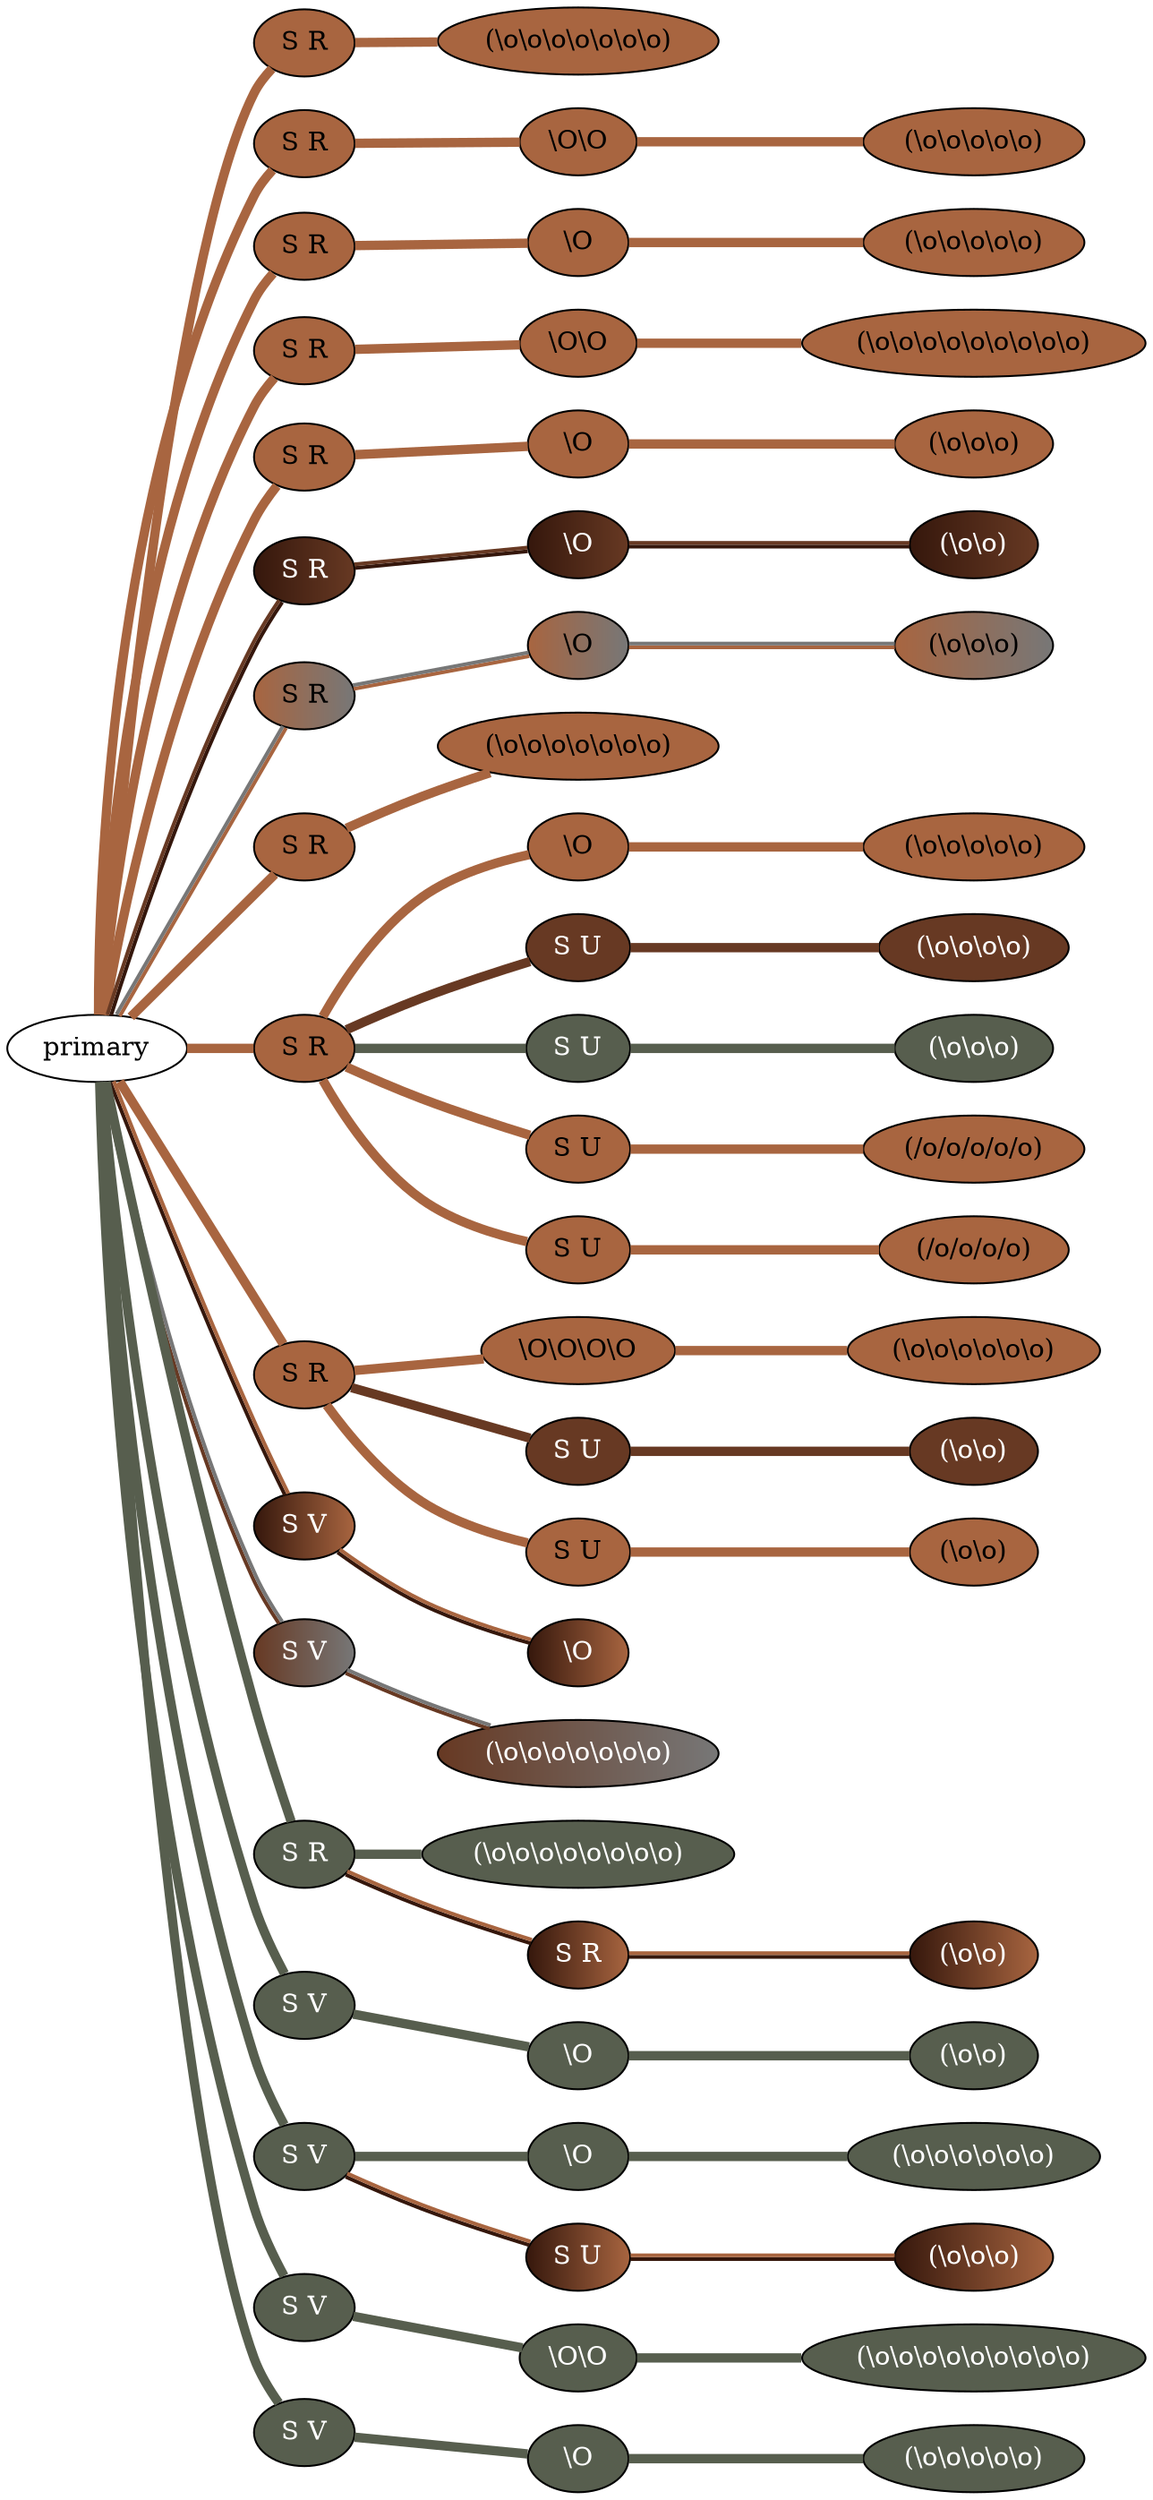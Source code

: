 graph {
 graph [rankdir=LR]
"1" [qtype="pendant_node", pendant_colors="#A86540", pendant_ply="S", pendant_attach="R", pendant_length="35.0", label="S R", style=filled, fillcolor="#A86540", fontcolor="#000000"]
"primary" -- "1" [qtype="pendant_link",penwidth=5,color="#A86540"]
"1:0" [qtype="knot_node", knot_value="7", knot_type="L", knot_position="27.5", knot_spin="Z", label="(\\o\\o\\o\\o\\o\\o\\o)", style=filled, fillcolor="#A86540" , fontcolor="#000000"]
"1" -- "1:0" [qtype="knot_link",penwidth=5,color="#A86540"]
"2" [qtype="pendant_node", pendant_colors="#A86540", pendant_ply="S", pendant_attach="R", pendant_length="56.5", label="S R", style=filled, fillcolor="#A86540", fontcolor="#000000"]
"primary" -- "2" [qtype="pendant_link",penwidth=5,color="#A86540"]
"2:0" [qtype="knot_node", knot_value="2", knot_type="S", knot_position="10.0", knot_spin="Z", label="\\O\\O", style=filled, fillcolor="#A86540" , fontcolor="#000000"]
"2" -- "2:0" [qtype="knot_link",penwidth=5,color="#A86540"]
"2:1" [qtype="knot_node", knot_value="5", knot_type="L", knot_position="30.0", knot_spin="Z", label="(\\o\\o\\o\\o\\o)", style=filled, fillcolor="#A86540" , fontcolor="#000000"]
"2:0" -- "2:1" [qtype="knot_link",penwidth=5,color="#A86540"]
"3" [qtype="pendant_node", pendant_colors="#A86540", pendant_ply="S", pendant_attach="R", pendant_length="54.0", label="S R", style=filled, fillcolor="#A86540", fontcolor="#000000"]
"primary" -- "3" [qtype="pendant_link",penwidth=5,color="#A86540"]
"3:0" [qtype="knot_node", knot_value="1", knot_type="S", knot_position="9.5", knot_spin="Z", label="\\O", style=filled, fillcolor="#A86540" , fontcolor="#000000"]
"3" -- "3:0" [qtype="knot_link",penwidth=5,color="#A86540"]
"3:1" [qtype="knot_node", knot_value="5", knot_type="L", knot_position="29.0", knot_spin="Z", label="(\\o\\o\\o\\o\\o)", style=filled, fillcolor="#A86540" , fontcolor="#000000"]
"3:0" -- "3:1" [qtype="knot_link",penwidth=5,color="#A86540"]
"4" [qtype="pendant_node", pendant_colors="#A86540", pendant_ply="S", pendant_attach="R", pendant_length="49.0", label="S R", style=filled, fillcolor="#A86540", fontcolor="#000000"]
"primary" -- "4" [qtype="pendant_link",penwidth=5,color="#A86540"]
"4:0" [qtype="knot_node", knot_value="2", knot_type="S", knot_position="10.0", knot_spin="Z", label="\\O\\O", style=filled, fillcolor="#A86540" , fontcolor="#000000"]
"4" -- "4:0" [qtype="knot_link",penwidth=5,color="#A86540"]
"4:1" [qtype="knot_node", knot_value="9", knot_type="L", knot_position="31.0", knot_spin="Z", label="(\\o\\o\\o\\o\\o\\o\\o\\o\\o)", style=filled, fillcolor="#A86540" , fontcolor="#000000"]
"4:0" -- "4:1" [qtype="knot_link",penwidth=5,color="#A86540"]
"5" [qtype="pendant_node", pendant_colors="#A86540", pendant_ply="S", pendant_attach="R", pendant_length="54.0", label="S R", style=filled, fillcolor="#A86540", fontcolor="#000000"]
"primary" -- "5" [qtype="pendant_link",penwidth=5,color="#A86540"]
"5:0" [qtype="knot_node", knot_value="1", knot_type="S", knot_position="10.0", knot_spin="Z", label="\\O", style=filled, fillcolor="#A86540" , fontcolor="#000000"]
"5" -- "5:0" [qtype="knot_link",penwidth=5,color="#A86540"]
"5:1" [qtype="knot_node", knot_value="3", knot_type="L", knot_position="30.5", knot_spin="Z", label="(\\o\\o\\o)", style=filled, fillcolor="#A86540" , fontcolor="#000000"]
"5:0" -- "5:1" [qtype="knot_link",penwidth=5,color="#A86540"]
"6" [qtype="pendant_node", pendant_colors="#35170C:#673923", pendant_ply="S", pendant_attach="R", pendant_length="49.0", label="S R", style=filled, fillcolor="#35170C:#673923", fontcolor="#ffffff"]
"primary" -- "6" [qtype="pendant_link",penwidth=2,color="#35170C:#673923"]
"6:0" [qtype="knot_node", knot_value="1", knot_type="S", knot_position="8.0", knot_spin="Z", label="\\O", style=filled, fillcolor="#35170C:#673923" , fontcolor="#ffffff"]
"6" -- "6:0" [qtype="knot_link",penwidth=2,color="#35170C:#673923"]
"6:1" [qtype="knot_node", knot_value="2", knot_type="L", knot_position="29.5", knot_spin="Z", label="(\\o\\o)", style=filled, fillcolor="#35170C:#673923" , fontcolor="#ffffff"]
"6:0" -- "6:1" [qtype="knot_link",penwidth=2,color="#35170C:#673923"]
"7" [qtype="pendant_node", pendant_colors="#A86540:#777777", pendant_ply="S", pendant_attach="R", pendant_length="50.5", label="S R", style=filled, fillcolor="#A86540:#777777", fontcolor="#000000"]
"primary" -- "7" [qtype="pendant_link",penwidth=2,color="#A86540:#777777"]
"7:0" [qtype="knot_node", knot_value="1", knot_type="S", knot_position="10.5", knot_spin="Z", label="\\O", style=filled, fillcolor="#A86540:#777777" , fontcolor="#000000"]
"7" -- "7:0" [qtype="knot_link",penwidth=2,color="#A86540:#777777"]
"7:1" [qtype="knot_node", knot_value="3", knot_type="L", knot_position="32.0", knot_spin="Z", label="(\\o\\o\\o)", style=filled, fillcolor="#A86540:#777777" , fontcolor="#000000"]
"7:0" -- "7:1" [qtype="knot_link",penwidth=2,color="#A86540:#777777"]
"8" [qtype="pendant_node", pendant_colors="#A86540", pendant_ply="S", pendant_attach="R", pendant_length="56.0", label="S R", style=filled, fillcolor="#A86540", fontcolor="#000000"]
"primary" -- "8" [qtype="pendant_link",penwidth=5,color="#A86540"]
"8:0" [qtype="knot_node", knot_value="7", knot_type="L", knot_position="33.5", knot_spin="Z", label="(\\o\\o\\o\\o\\o\\o\\o)", style=filled, fillcolor="#A86540" , fontcolor="#000000"]
"8" -- "8:0" [qtype="knot_link",penwidth=5,color="#A86540"]
"9" [qtype="pendant_node", pendant_colors="#A86540", pendant_ply="S", pendant_attach="R", pendant_length="50.5", label="S R", style=filled, fillcolor="#A86540", fontcolor="#000000"]
"primary" -- "9" [qtype="pendant_link",penwidth=5,color="#A86540"]
"9:0" [qtype="knot_node", knot_value="1", knot_type="S", knot_position="10.0", knot_spin="Z", label="\\O", style=filled, fillcolor="#A86540" , fontcolor="#000000"]
"9" -- "9:0" [qtype="knot_link",penwidth=5,color="#A86540"]
"9:1" [qtype="knot_node", knot_value="5", knot_type="L", knot_position="34.0", knot_spin="Z", label="(\\o\\o\\o\\o\\o)", style=filled, fillcolor="#A86540" , fontcolor="#000000"]
"9:0" -- "9:1" [qtype="knot_link",penwidth=5,color="#A86540"]
"9s1" [qtype="pendant_node", pendant_colors="#673923", pendant_ply="S", pendant_attach="U", pendant_length="31.5", label="S U", style=filled, fillcolor="#673923", fontcolor="#ffffff"]
"9" -- "9s1" [qtype="pendant_link",penwidth=5,color="#673923"]
"9s1:0" [qtype="knot_node", knot_value="4", knot_type="L", knot_position="5.0", knot_spin="Z", label="(\\o\\o\\o\\o)", style=filled, fillcolor="#673923" , fontcolor="#ffffff"]
"9s1" -- "9s1:0" [qtype="knot_link",penwidth=5,color="#673923"]
"9s2" [qtype="pendant_node", pendant_colors="#575E4E", pendant_ply="S", pendant_attach="U", pendant_length="26.5", label="S U", style=filled, fillcolor="#575E4E", fontcolor="#ffffff"]
"9" -- "9s2" [qtype="pendant_link",penwidth=5,color="#575E4E"]
"9s2:0" [qtype="knot_node", knot_value="3", knot_type="L", knot_position="3.5", knot_spin="Z", label="(\\o\\o\\o)", style=filled, fillcolor="#575E4E" , fontcolor="#ffffff"]
"9s2" -- "9s2:0" [qtype="knot_link",penwidth=5,color="#575E4E"]
"9s3" [qtype="pendant_node", pendant_colors="#A86540", pendant_ply="S", pendant_attach="U", pendant_length="11.5", label="S U", style=filled, fillcolor="#A86540", fontcolor="#000000"]
"9" -- "9s3" [qtype="pendant_link",penwidth=5,color="#A86540"]
"9s3:0" [qtype="knot_node", knot_value="5", knot_type="L", knot_position="5.0", knot_spin="S", label="(/o/o/o/o/o)", style=filled, fillcolor="#A86540" , fontcolor="#000000"]
"9s3" -- "9s3:0" [qtype="knot_link",penwidth=5,color="#A86540"]
"9s4" [qtype="pendant_node", pendant_colors="#A86540", pendant_ply="S", pendant_attach="U", pendant_length="16.5", label="S U", style=filled, fillcolor="#A86540", fontcolor="#000000"]
"9" -- "9s4" [qtype="pendant_link",penwidth=5,color="#A86540"]
"9s4:0" [qtype="knot_node", knot_value="4", knot_type="L", knot_position="2.5", knot_spin="S", label="(/o/o/o/o)", style=filled, fillcolor="#A86540" , fontcolor="#000000"]
"9s4" -- "9s4:0" [qtype="knot_link",penwidth=5,color="#A86540"]
"10" [qtype="pendant_node", pendant_colors="#A86540", pendant_ply="S", pendant_attach="R", pendant_length="49.5", label="S R", style=filled, fillcolor="#A86540", fontcolor="#000000"]
"primary" -- "10" [qtype="pendant_link",penwidth=5,color="#A86540"]
"10:0" [qtype="knot_node", knot_value="4", knot_type="S", knot_position="7.0", knot_spin="Z", label="\\O\\O\\O\\O", style=filled, fillcolor="#A86540" , fontcolor="#000000"]
"10" -- "10:0" [qtype="knot_link",penwidth=5,color="#A86540"]
"10:1" [qtype="knot_node", knot_value="6", knot_type="L", knot_position="26.5", knot_spin="Z", label="(\\o\\o\\o\\o\\o\\o)", style=filled, fillcolor="#A86540" , fontcolor="#000000"]
"10:0" -- "10:1" [qtype="knot_link",penwidth=5,color="#A86540"]
"10s1" [qtype="pendant_node", pendant_colors="#673923", pendant_ply="S", pendant_attach="U", pendant_length="61.0", label="S U", style=filled, fillcolor="#673923", fontcolor="#ffffff"]
"10" -- "10s1" [qtype="pendant_link",penwidth=5,color="#673923"]
"10s1:0" [qtype="knot_node", knot_value="2", knot_type="L", knot_position="12.5", knot_spin="Z", label="(\\o\\o)", style=filled, fillcolor="#673923" , fontcolor="#ffffff"]
"10s1" -- "10s1:0" [qtype="knot_link",penwidth=5,color="#673923"]
"10s2" [qtype="pendant_node", pendant_colors="#A86540", pendant_ply="S", pendant_attach="U", pendant_length="56.5", label="S U", style=filled, fillcolor="#A86540", fontcolor="#000000"]
"10" -- "10s2" [qtype="pendant_link",penwidth=5,color="#A86540"]
"10s2:0" [qtype="knot_node", knot_value="2", knot_type="L", knot_position="11.5", knot_spin="Z", label="(\\o\\o)", style=filled, fillcolor="#A86540" , fontcolor="#000000"]
"10s2" -- "10s2:0" [qtype="knot_link",penwidth=5,color="#A86540"]
"11" [qtype="pendant_node", pendant_colors="#35170C:#A86540", pendant_ply="S", pendant_attach="V", pendant_length="54.0", label="S V", style=filled, fillcolor="#35170C:#A86540", fontcolor="#ffffff"]
"primary" -- "11" [qtype="pendant_link",penwidth=2,color="#35170C:#A86540"]
"11:0" [qtype="knot_node", knot_value="1", knot_type="S", knot_position="8.0", knot_spin="Z", label="\\O", style=filled, fillcolor="#35170C:#A86540" , fontcolor="#ffffff"]
"11" -- "11:0" [qtype="knot_link",penwidth=2,color="#35170C:#A86540"]
"12" [qtype="pendant_node", pendant_colors="#673923:#777777", pendant_ply="S", pendant_attach="V", pendant_length="22.0", label="S V", style=filled, fillcolor="#673923:#777777", fontcolor="#ffffff"]
"primary" -- "12" [qtype="pendant_link",penwidth=2,color="#673923:#777777"]
"12:0" [qtype="knot_node", knot_value="7", knot_type="L", knot_position="11.0", knot_spin="Z", label="(\\o\\o\\o\\o\\o\\o\\o)", style=filled, fillcolor="#673923:#777777" , fontcolor="#ffffff"]
"12" -- "12:0" [qtype="knot_link",penwidth=2,color="#673923:#777777"]
"13" [qtype="pendant_node", pendant_colors="#575E4E", pendant_ply="S", pendant_attach="R", pendant_length="37.5", label="S R", style=filled, fillcolor="#575E4E", fontcolor="#ffffff"]
"primary" -- "13" [qtype="pendant_link",penwidth=5,color="#575E4E"]
"13:0" [qtype="knot_node", knot_value="8", knot_type="L", knot_position="18.5", knot_spin="Z", label="(\\o\\o\\o\\o\\o\\o\\o\\o)", style=filled, fillcolor="#575E4E" , fontcolor="#ffffff"]
"13" -- "13:0" [qtype="knot_link",penwidth=5,color="#575E4E"]
"13s1" [qtype="pendant_node", pendant_colors="#35170C:#A86540", pendant_ply="S", pendant_attach="R", pendant_length="23.5", label="S R", style=filled, fillcolor="#35170C:#A86540", fontcolor="#ffffff"]
"13" -- "13s1" [qtype="pendant_link",penwidth=2,color="#35170C:#A86540"]
"13s1:0" [qtype="knot_node", knot_value="2", knot_type="L", knot_position="14.5", knot_spin="Z", label="(\\o\\o)", style=filled, fillcolor="#35170C:#A86540" , fontcolor="#ffffff"]
"13s1" -- "13s1:0" [qtype="knot_link",penwidth=2,color="#35170C:#A86540"]
"14" [qtype="pendant_node", pendant_colors="#575E4E", pendant_ply="S", pendant_attach="V", pendant_length="44.0", label="S V", style=filled, fillcolor="#575E4E", fontcolor="#ffffff"]
"primary" -- "14" [qtype="pendant_link",penwidth=5,color="#575E4E"]
"14:0" [qtype="knot_node", knot_value="1", knot_type="S", knot_position="6.5", knot_spin="Z", label="\\O", style=filled, fillcolor="#575E4E" , fontcolor="#ffffff"]
"14" -- "14:0" [qtype="knot_link",penwidth=5,color="#575E4E"]
"14:1" [qtype="knot_node", knot_value="2", knot_type="L", knot_position="20.5", knot_spin="Z", label="(\\o\\o)", style=filled, fillcolor="#575E4E" , fontcolor="#ffffff"]
"14:0" -- "14:1" [qtype="knot_link",penwidth=5,color="#575E4E"]
"15" [qtype="pendant_node", pendant_colors="#575E4E", pendant_ply="S", pendant_attach="V", pendant_length="37.0", label="S V", style=filled, fillcolor="#575E4E", fontcolor="#ffffff"]
"primary" -- "15" [qtype="pendant_link",penwidth=5,color="#575E4E"]
"15:0" [qtype="knot_node", knot_value="1", knot_type="S", knot_position="7.5", knot_spin="Z", label="\\O", style=filled, fillcolor="#575E4E" , fontcolor="#ffffff"]
"15" -- "15:0" [qtype="knot_link",penwidth=5,color="#575E4E"]
"15:1" [qtype="knot_node", knot_value="6", knot_type="L", knot_position="20.5", knot_spin="Z", label="(\\o\\o\\o\\o\\o\\o)", style=filled, fillcolor="#575E4E" , fontcolor="#ffffff"]
"15:0" -- "15:1" [qtype="knot_link",penwidth=5,color="#575E4E"]
"15s1" [qtype="pendant_node", pendant_colors="#35170C:#A86540", pendant_ply="S", pendant_attach="U", pendant_length="44.5", label="S U", style=filled, fillcolor="#35170C:#A86540", fontcolor="#ffffff"]
"15" -- "15s1" [qtype="pendant_link",penwidth=2,color="#35170C:#A86540"]
"15s1:0" [qtype="knot_node", knot_value="3", knot_type="L", knot_position="35.0", knot_spin="Z", label="(\\o\\o\\o)", style=filled, fillcolor="#35170C:#A86540" , fontcolor="#ffffff"]
"15s1" -- "15s1:0" [qtype="knot_link",penwidth=2,color="#35170C:#A86540"]
"16" [qtype="pendant_node", pendant_colors="#575E4E", pendant_ply="S", pendant_attach="V", pendant_length="37.5", label="S V", style=filled, fillcolor="#575E4E", fontcolor="#ffffff"]
"primary" -- "16" [qtype="pendant_link",penwidth=5,color="#575E4E"]
"16:0" [qtype="knot_node", knot_value="2", knot_type="S", knot_position="7.0", knot_spin="Z", label="\\O\\O", style=filled, fillcolor="#575E4E" , fontcolor="#ffffff"]
"16" -- "16:0" [qtype="knot_link",penwidth=5,color="#575E4E"]
"16:1" [qtype="knot_node", knot_value="9", knot_type="L", knot_position="21.0", knot_spin="Z", label="(\\o\\o\\o\\o\\o\\o\\o\\o\\o)", style=filled, fillcolor="#575E4E" , fontcolor="#ffffff"]
"16:0" -- "16:1" [qtype="knot_link",penwidth=5,color="#575E4E"]
"17" [qtype="pendant_node", pendant_colors="#575E4E", pendant_ply="S", pendant_attach="V", pendant_length="36.5", label="S V", style=filled, fillcolor="#575E4E", fontcolor="#ffffff"]
"primary" -- "17" [qtype="pendant_link",penwidth=5,color="#575E4E"]
"17:0" [qtype="knot_node", knot_value="1", knot_type="S", knot_position="8.0", knot_spin="Z", label="\\O", style=filled, fillcolor="#575E4E" , fontcolor="#ffffff"]
"17" -- "17:0" [qtype="knot_link",penwidth=5,color="#575E4E"]
"17:1" [qtype="knot_node", knot_value="5", knot_type="L", knot_position="18.5", knot_spin="Z", label="(\\o\\o\\o\\o\\o)", style=filled, fillcolor="#575E4E" , fontcolor="#ffffff"]
"17:0" -- "17:1" [qtype="knot_link",penwidth=5,color="#575E4E"]
}
